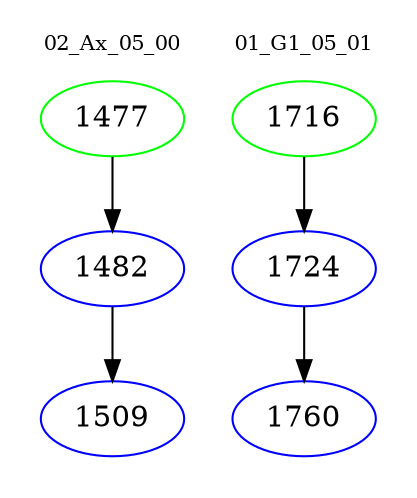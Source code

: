 digraph{
subgraph cluster_0 {
color = white
label = "02_Ax_05_00";
fontsize=10;
T0_1477 [label="1477", color="green"]
T0_1477 -> T0_1482 [color="black"]
T0_1482 [label="1482", color="blue"]
T0_1482 -> T0_1509 [color="black"]
T0_1509 [label="1509", color="blue"]
}
subgraph cluster_1 {
color = white
label = "01_G1_05_01";
fontsize=10;
T1_1716 [label="1716", color="green"]
T1_1716 -> T1_1724 [color="black"]
T1_1724 [label="1724", color="blue"]
T1_1724 -> T1_1760 [color="black"]
T1_1760 [label="1760", color="blue"]
}
}
